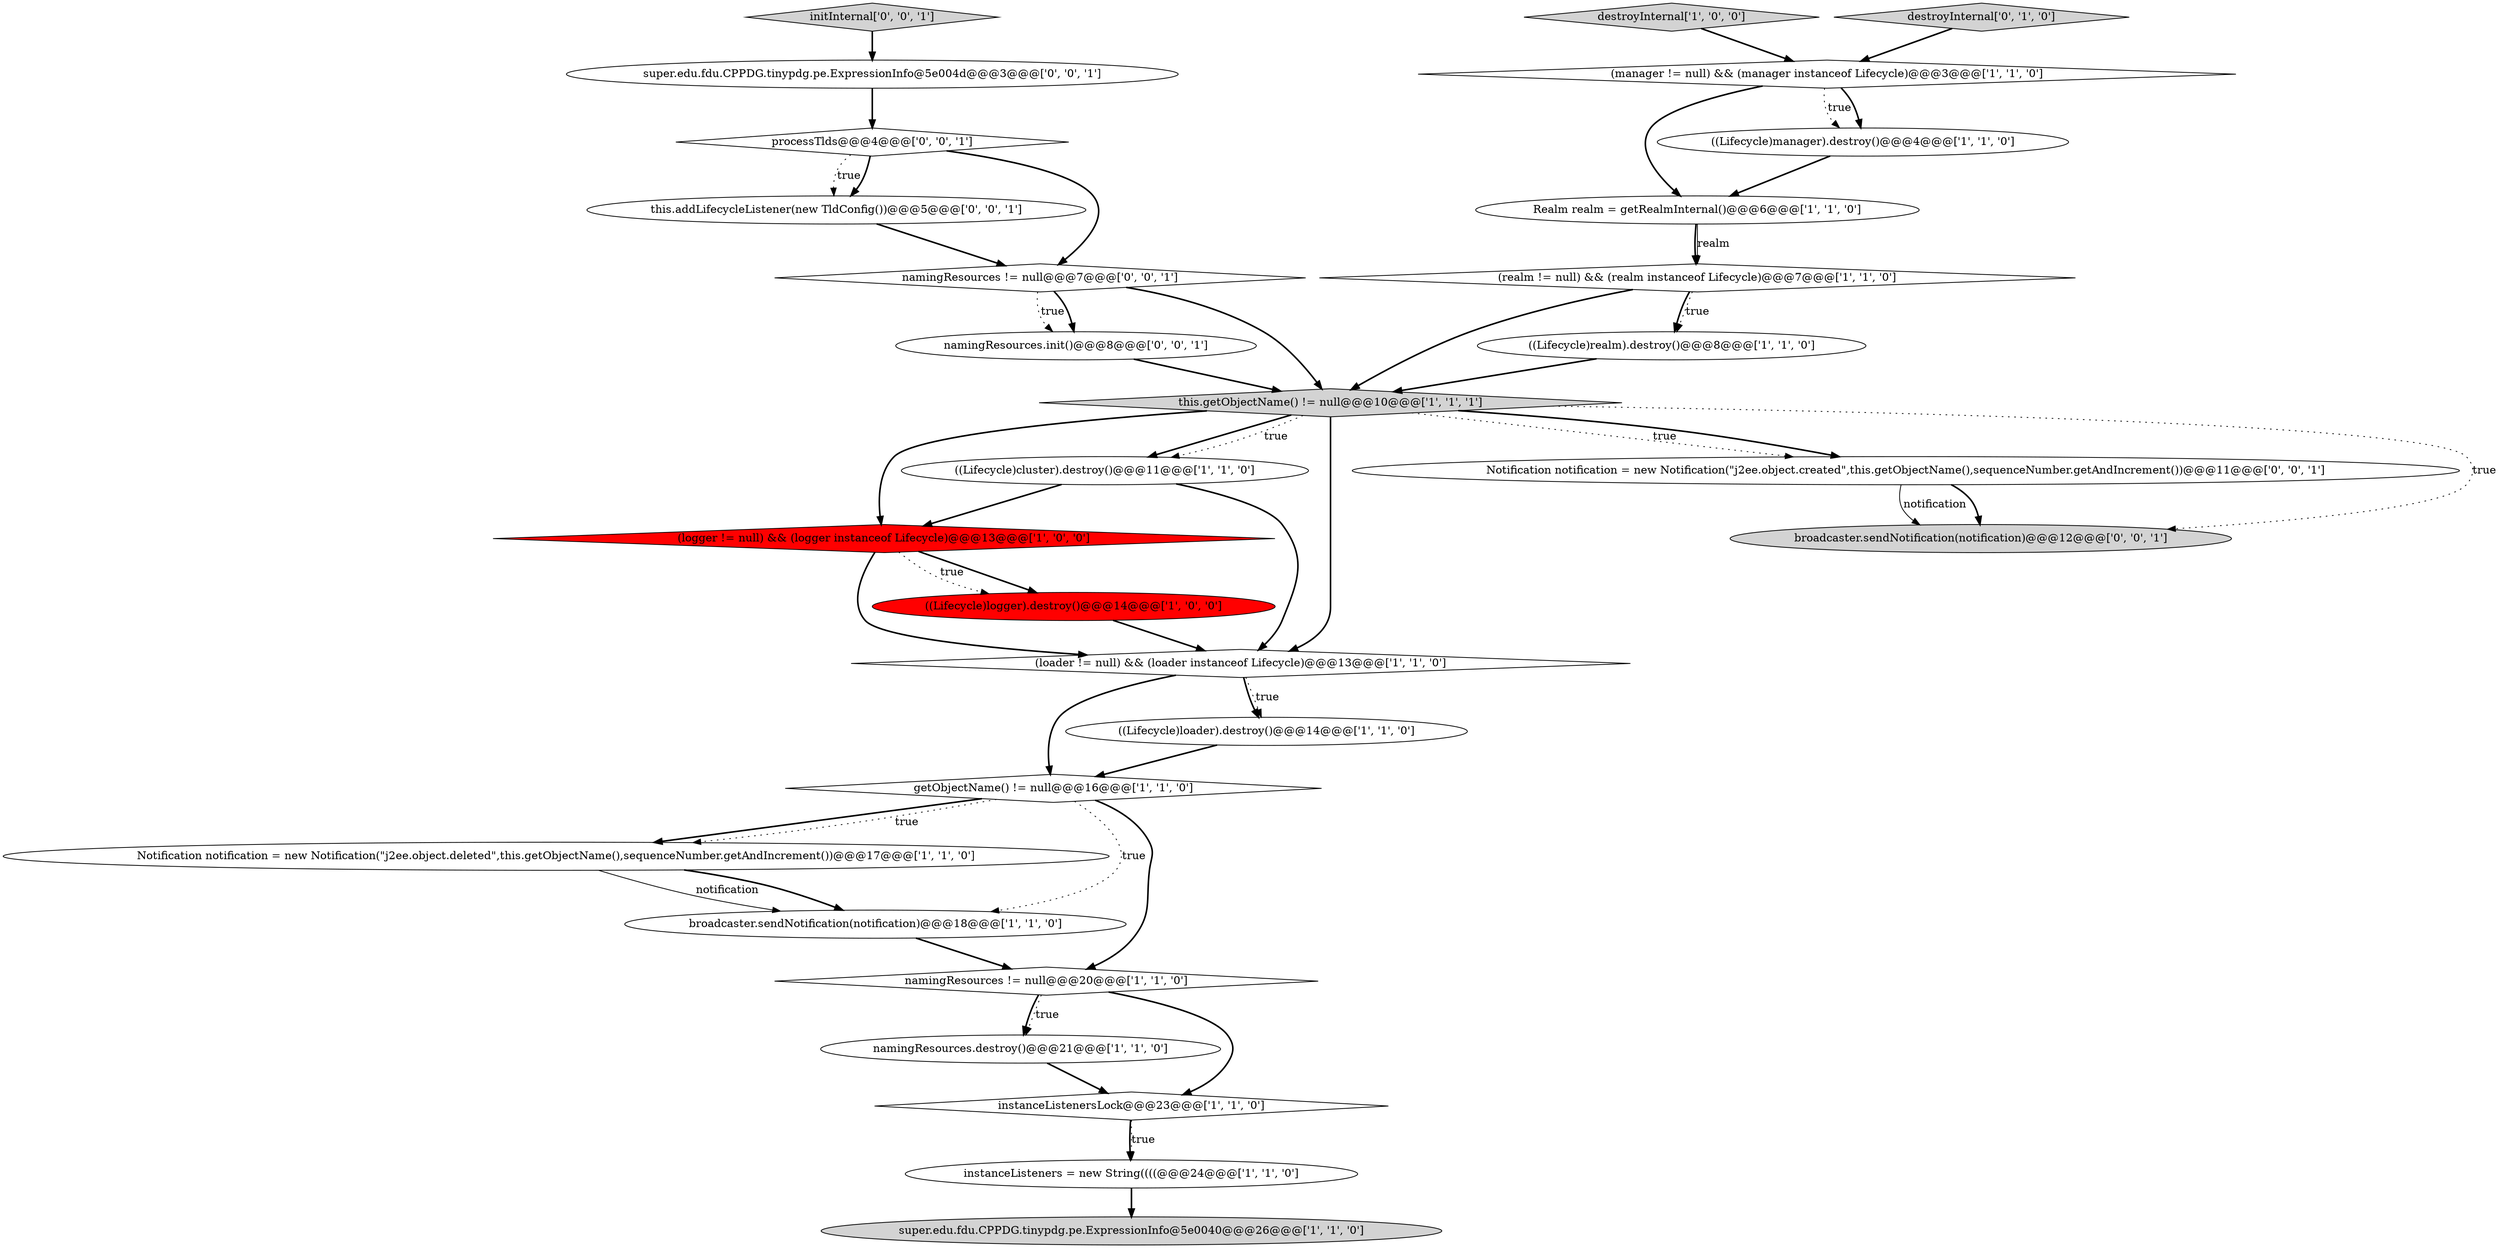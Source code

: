 digraph {
3 [style = filled, label = "((Lifecycle)logger).destroy()@@@14@@@['1', '0', '0']", fillcolor = red, shape = ellipse image = "AAA1AAABBB1BBB"];
18 [style = filled, label = "(logger != null) && (logger instanceof Lifecycle)@@@13@@@['1', '0', '0']", fillcolor = red, shape = diamond image = "AAA1AAABBB1BBB"];
9 [style = filled, label = "namingResources.destroy()@@@21@@@['1', '1', '0']", fillcolor = white, shape = ellipse image = "AAA0AAABBB1BBB"];
8 [style = filled, label = "getObjectName() != null@@@16@@@['1', '1', '0']", fillcolor = white, shape = diamond image = "AAA0AAABBB1BBB"];
12 [style = filled, label = "super.edu.fdu.CPPDG.tinypdg.pe.ExpressionInfo@5e0040@@@26@@@['1', '1', '0']", fillcolor = lightgray, shape = ellipse image = "AAA0AAABBB1BBB"];
26 [style = filled, label = "namingResources != null@@@7@@@['0', '0', '1']", fillcolor = white, shape = diamond image = "AAA0AAABBB3BBB"];
25 [style = filled, label = "broadcaster.sendNotification(notification)@@@12@@@['0', '0', '1']", fillcolor = lightgray, shape = ellipse image = "AAA0AAABBB3BBB"];
27 [style = filled, label = "namingResources.init()@@@8@@@['0', '0', '1']", fillcolor = white, shape = ellipse image = "AAA0AAABBB3BBB"];
22 [style = filled, label = "this.addLifecycleListener(new TldConfig())@@@5@@@['0', '0', '1']", fillcolor = white, shape = ellipse image = "AAA0AAABBB3BBB"];
16 [style = filled, label = "((Lifecycle)cluster).destroy()@@@11@@@['1', '1', '0']", fillcolor = white, shape = ellipse image = "AAA0AAABBB1BBB"];
0 [style = filled, label = "instanceListeners = new String((((@@@24@@@['1', '1', '0']", fillcolor = white, shape = ellipse image = "AAA0AAABBB1BBB"];
2 [style = filled, label = "Realm realm = getRealmInternal()@@@6@@@['1', '1', '0']", fillcolor = white, shape = ellipse image = "AAA0AAABBB1BBB"];
4 [style = filled, label = "(realm != null) && (realm instanceof Lifecycle)@@@7@@@['1', '1', '0']", fillcolor = white, shape = diamond image = "AAA0AAABBB1BBB"];
19 [style = filled, label = "Notification notification = new Notification(\"j2ee.object.deleted\",this.getObjectName(),sequenceNumber.getAndIncrement())@@@17@@@['1', '1', '0']", fillcolor = white, shape = ellipse image = "AAA0AAABBB1BBB"];
24 [style = filled, label = "initInternal['0', '0', '1']", fillcolor = lightgray, shape = diamond image = "AAA0AAABBB3BBB"];
21 [style = filled, label = "super.edu.fdu.CPPDG.tinypdg.pe.ExpressionInfo@5e004d@@@3@@@['0', '0', '1']", fillcolor = white, shape = ellipse image = "AAA0AAABBB3BBB"];
28 [style = filled, label = "processTlds@@@4@@@['0', '0', '1']", fillcolor = white, shape = diamond image = "AAA0AAABBB3BBB"];
20 [style = filled, label = "destroyInternal['0', '1', '0']", fillcolor = lightgray, shape = diamond image = "AAA0AAABBB2BBB"];
13 [style = filled, label = "((Lifecycle)loader).destroy()@@@14@@@['1', '1', '0']", fillcolor = white, shape = ellipse image = "AAA0AAABBB1BBB"];
10 [style = filled, label = "this.getObjectName() != null@@@10@@@['1', '1', '1']", fillcolor = lightgray, shape = diamond image = "AAA0AAABBB1BBB"];
14 [style = filled, label = "destroyInternal['1', '0', '0']", fillcolor = lightgray, shape = diamond image = "AAA0AAABBB1BBB"];
6 [style = filled, label = "(loader != null) && (loader instanceof Lifecycle)@@@13@@@['1', '1', '0']", fillcolor = white, shape = diamond image = "AAA0AAABBB1BBB"];
11 [style = filled, label = "instanceListenersLock@@@23@@@['1', '1', '0']", fillcolor = white, shape = diamond image = "AAA0AAABBB1BBB"];
23 [style = filled, label = "Notification notification = new Notification(\"j2ee.object.created\",this.getObjectName(),sequenceNumber.getAndIncrement())@@@11@@@['0', '0', '1']", fillcolor = white, shape = ellipse image = "AAA0AAABBB3BBB"];
7 [style = filled, label = "namingResources != null@@@20@@@['1', '1', '0']", fillcolor = white, shape = diamond image = "AAA0AAABBB1BBB"];
15 [style = filled, label = "((Lifecycle)realm).destroy()@@@8@@@['1', '1', '0']", fillcolor = white, shape = ellipse image = "AAA0AAABBB1BBB"];
17 [style = filled, label = "((Lifecycle)manager).destroy()@@@4@@@['1', '1', '0']", fillcolor = white, shape = ellipse image = "AAA0AAABBB1BBB"];
5 [style = filled, label = "broadcaster.sendNotification(notification)@@@18@@@['1', '1', '0']", fillcolor = white, shape = ellipse image = "AAA0AAABBB1BBB"];
1 [style = filled, label = "(manager != null) && (manager instanceof Lifecycle)@@@3@@@['1', '1', '0']", fillcolor = white, shape = diamond image = "AAA0AAABBB1BBB"];
4->10 [style = bold, label=""];
10->18 [style = bold, label=""];
22->26 [style = bold, label=""];
18->3 [style = bold, label=""];
23->25 [style = bold, label=""];
15->10 [style = bold, label=""];
16->18 [style = bold, label=""];
7->11 [style = bold, label=""];
9->11 [style = bold, label=""];
1->17 [style = dotted, label="true"];
26->10 [style = bold, label=""];
23->25 [style = solid, label="notification"];
8->19 [style = bold, label=""];
26->27 [style = dotted, label="true"];
6->13 [style = dotted, label="true"];
0->12 [style = bold, label=""];
16->6 [style = bold, label=""];
4->15 [style = bold, label=""];
3->6 [style = bold, label=""];
28->26 [style = bold, label=""];
4->15 [style = dotted, label="true"];
7->9 [style = dotted, label="true"];
20->1 [style = bold, label=""];
2->4 [style = bold, label=""];
10->6 [style = bold, label=""];
14->1 [style = bold, label=""];
8->7 [style = bold, label=""];
1->17 [style = bold, label=""];
21->28 [style = bold, label=""];
7->9 [style = bold, label=""];
19->5 [style = bold, label=""];
26->27 [style = bold, label=""];
10->25 [style = dotted, label="true"];
11->0 [style = bold, label=""];
10->23 [style = dotted, label="true"];
17->2 [style = bold, label=""];
10->16 [style = bold, label=""];
24->21 [style = bold, label=""];
8->5 [style = dotted, label="true"];
18->6 [style = bold, label=""];
10->23 [style = bold, label=""];
19->5 [style = solid, label="notification"];
11->0 [style = dotted, label="true"];
6->13 [style = bold, label=""];
18->3 [style = dotted, label="true"];
6->8 [style = bold, label=""];
27->10 [style = bold, label=""];
28->22 [style = dotted, label="true"];
5->7 [style = bold, label=""];
1->2 [style = bold, label=""];
13->8 [style = bold, label=""];
10->16 [style = dotted, label="true"];
28->22 [style = bold, label=""];
2->4 [style = solid, label="realm"];
8->19 [style = dotted, label="true"];
}

